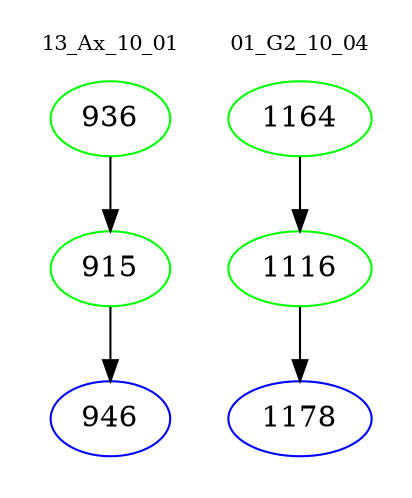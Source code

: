 digraph{
subgraph cluster_0 {
color = white
label = "13_Ax_10_01";
fontsize=10;
T0_936 [label="936", color="green"]
T0_936 -> T0_915 [color="black"]
T0_915 [label="915", color="green"]
T0_915 -> T0_946 [color="black"]
T0_946 [label="946", color="blue"]
}
subgraph cluster_1 {
color = white
label = "01_G2_10_04";
fontsize=10;
T1_1164 [label="1164", color="green"]
T1_1164 -> T1_1116 [color="black"]
T1_1116 [label="1116", color="green"]
T1_1116 -> T1_1178 [color="black"]
T1_1178 [label="1178", color="blue"]
}
}

